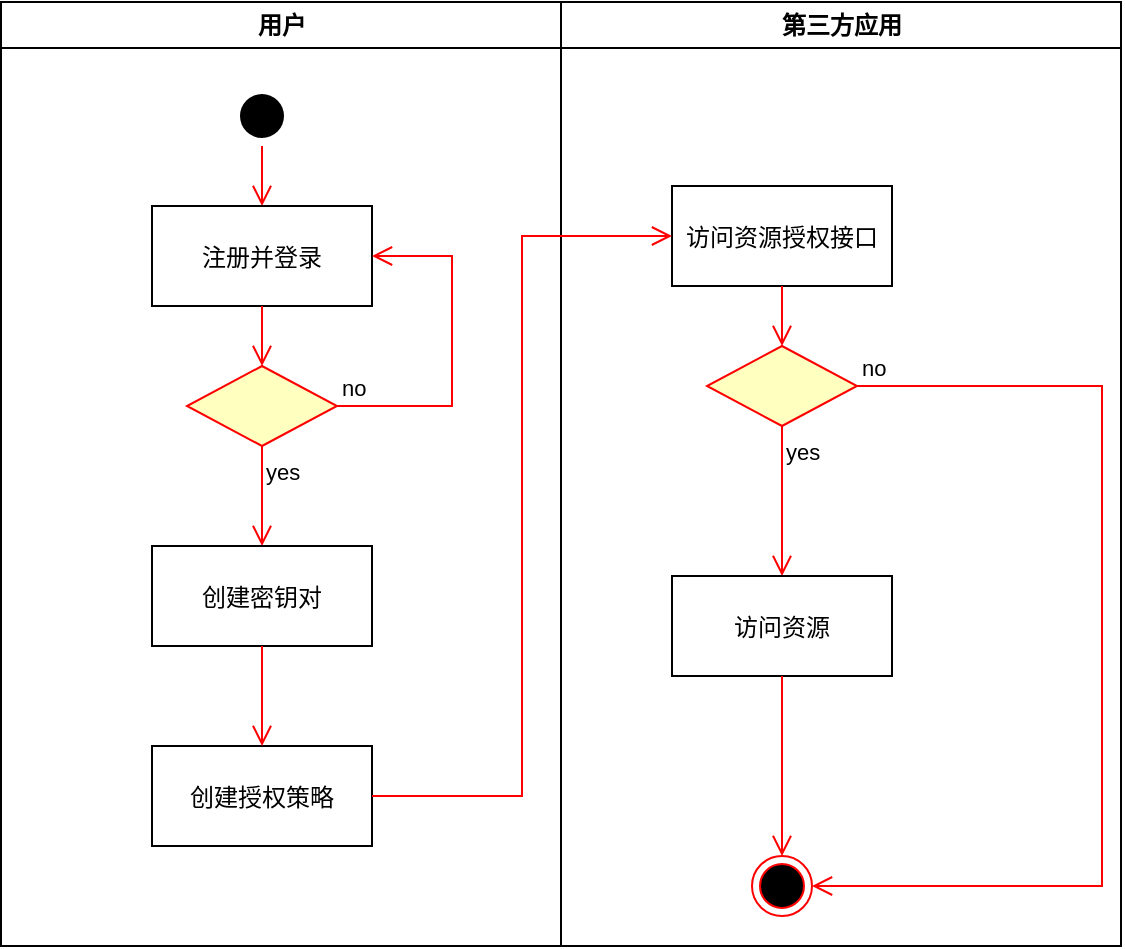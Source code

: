 <mxfile version="21.6.8" type="github">
  <diagram name="Page-1" id="e7e014a7-5840-1c2e-5031-d8a46d1fe8dd">
    <mxGraphModel dx="831" dy="703" grid="1" gridSize="10" guides="1" tooltips="1" connect="1" arrows="1" fold="1" page="1" pageScale="1" pageWidth="1169" pageHeight="826" background="none" math="0" shadow="0">
      <root>
        <mxCell id="0" />
        <mxCell id="1" parent="0" />
        <mxCell id="2" value="用户" style="swimlane;whiteSpace=wrap" parent="1" vertex="1">
          <mxGeometry x="164.5" y="128" width="280" height="472" as="geometry" />
        </mxCell>
        <mxCell id="IQuTiB4CpLmrbH2Nv3R--63" value="" style="ellipse;shape=startState;fillColor=#000000;strokeColor=none;" parent="2" vertex="1">
          <mxGeometry x="115.5" y="42" width="30" height="30" as="geometry" />
        </mxCell>
        <mxCell id="IQuTiB4CpLmrbH2Nv3R--64" value="" style="edgeStyle=elbowEdgeStyle;elbow=horizontal;verticalAlign=bottom;endArrow=open;endSize=8;strokeColor=#FF0000;endFill=1;rounded=0" parent="2" source="IQuTiB4CpLmrbH2Nv3R--63" target="IQuTiB4CpLmrbH2Nv3R--65" edge="1">
          <mxGeometry x="100" y="40" as="geometry">
            <mxPoint x="15" y="200" as="targetPoint" />
          </mxGeometry>
        </mxCell>
        <mxCell id="IQuTiB4CpLmrbH2Nv3R--65" value="注册并登录" style="" parent="2" vertex="1">
          <mxGeometry x="75.5" y="102" width="110" height="50" as="geometry" />
        </mxCell>
        <mxCell id="IQuTiB4CpLmrbH2Nv3R--67" value="" style="rhombus;whiteSpace=wrap;html=1;fontColor=#000000;fillColor=#ffffc0;strokeColor=#ff0000;" parent="2" vertex="1">
          <mxGeometry x="93" y="182" width="75" height="40" as="geometry" />
        </mxCell>
        <mxCell id="IQuTiB4CpLmrbH2Nv3R--68" value="no" style="edgeStyle=orthogonalEdgeStyle;html=1;align=left;verticalAlign=bottom;endArrow=open;endSize=8;strokeColor=#ff0000;rounded=0;entryX=1;entryY=0.5;entryDx=0;entryDy=0;exitX=1;exitY=0.5;exitDx=0;exitDy=0;" parent="2" source="IQuTiB4CpLmrbH2Nv3R--67" target="IQuTiB4CpLmrbH2Nv3R--65" edge="1">
          <mxGeometry x="-1" relative="1" as="geometry">
            <mxPoint x="265.5" y="282" as="targetPoint" />
            <Array as="points">
              <mxPoint x="225.5" y="202" />
              <mxPoint x="225.5" y="127" />
            </Array>
          </mxGeometry>
        </mxCell>
        <mxCell id="IQuTiB4CpLmrbH2Nv3R--69" value="yes" style="edgeStyle=orthogonalEdgeStyle;html=1;align=left;verticalAlign=top;endArrow=open;endSize=8;strokeColor=#ff0000;rounded=0;entryX=0.5;entryY=0;entryDx=0;entryDy=0;" parent="2" source="IQuTiB4CpLmrbH2Nv3R--67" target="IQuTiB4CpLmrbH2Nv3R--71" edge="1">
          <mxGeometry x="-1" relative="1" as="geometry">
            <mxPoint x="125.5" y="362" as="targetPoint" />
            <Array as="points">
              <mxPoint x="130.5" y="272" />
            </Array>
            <mxPoint as="offset" />
          </mxGeometry>
        </mxCell>
        <mxCell id="IQuTiB4CpLmrbH2Nv3R--70" value="" style="edgeStyle=elbowEdgeStyle;elbow=horizontal;verticalAlign=bottom;endArrow=open;endSize=8;strokeColor=#FF0000;endFill=1;rounded=0;entryX=0.5;entryY=0;entryDx=0;entryDy=0;exitX=0.5;exitY=1;exitDx=0;exitDy=0;" parent="2" source="IQuTiB4CpLmrbH2Nv3R--65" target="IQuTiB4CpLmrbH2Nv3R--67" edge="1">
          <mxGeometry x="100" y="40" as="geometry">
            <mxPoint x="130" y="282" as="targetPoint" />
            <mxPoint x="130" y="202" as="sourcePoint" />
          </mxGeometry>
        </mxCell>
        <mxCell id="IQuTiB4CpLmrbH2Nv3R--71" value="创建密钥对" style="" parent="2" vertex="1">
          <mxGeometry x="75.5" y="272" width="110" height="50" as="geometry" />
        </mxCell>
        <mxCell id="IQuTiB4CpLmrbH2Nv3R--72" value="创建授权策略" style="" parent="2" vertex="1">
          <mxGeometry x="75.5" y="372" width="110" height="50" as="geometry" />
        </mxCell>
        <mxCell id="IQuTiB4CpLmrbH2Nv3R--73" value="" style="edgeStyle=elbowEdgeStyle;elbow=horizontal;verticalAlign=bottom;endArrow=open;endSize=8;strokeColor=#FF0000;endFill=1;rounded=0;entryX=0.5;entryY=0;entryDx=0;entryDy=0;exitX=0.5;exitY=1;exitDx=0;exitDy=0;" parent="2" source="IQuTiB4CpLmrbH2Nv3R--71" target="IQuTiB4CpLmrbH2Nv3R--72" edge="1">
          <mxGeometry x="100" y="40" as="geometry">
            <mxPoint x="140.5" y="192" as="targetPoint" />
            <mxPoint x="140.5" y="162" as="sourcePoint" />
          </mxGeometry>
        </mxCell>
        <mxCell id="3" value="第三方应用" style="swimlane;whiteSpace=wrap" parent="1" vertex="1">
          <mxGeometry x="444.5" y="128" width="280" height="472" as="geometry" />
        </mxCell>
        <mxCell id="IQuTiB4CpLmrbH2Nv3R--77" value="访问资源授权接口" style="" parent="3" vertex="1">
          <mxGeometry x="55.5" y="92" width="110" height="50" as="geometry" />
        </mxCell>
        <mxCell id="IQuTiB4CpLmrbH2Nv3R--78" value="" style="rhombus;whiteSpace=wrap;html=1;fontColor=#000000;fillColor=#ffffc0;strokeColor=#ff0000;" parent="3" vertex="1">
          <mxGeometry x="73" y="172" width="75" height="40" as="geometry" />
        </mxCell>
        <mxCell id="IQuTiB4CpLmrbH2Nv3R--79" value="no" style="edgeStyle=orthogonalEdgeStyle;html=1;align=left;verticalAlign=bottom;endArrow=open;endSize=8;strokeColor=#ff0000;rounded=0;entryX=1;entryY=0.5;entryDx=0;entryDy=0;exitX=1;exitY=0.5;exitDx=0;exitDy=0;" parent="3" source="IQuTiB4CpLmrbH2Nv3R--78" target="IQuTiB4CpLmrbH2Nv3R--83" edge="1">
          <mxGeometry x="-1" relative="1" as="geometry">
            <mxPoint x="245.5" y="272" as="targetPoint" />
            <Array as="points">
              <mxPoint x="270.5" y="192" />
              <mxPoint x="270.5" y="442" />
            </Array>
          </mxGeometry>
        </mxCell>
        <mxCell id="IQuTiB4CpLmrbH2Nv3R--80" value="" style="edgeStyle=elbowEdgeStyle;elbow=horizontal;verticalAlign=bottom;endArrow=open;endSize=8;strokeColor=#FF0000;endFill=1;rounded=0;entryX=0.5;entryY=0;entryDx=0;entryDy=0;exitX=0.5;exitY=1;exitDx=0;exitDy=0;" parent="3" source="IQuTiB4CpLmrbH2Nv3R--77" target="IQuTiB4CpLmrbH2Nv3R--78" edge="1">
          <mxGeometry x="-180" y="40" as="geometry">
            <mxPoint x="110" y="272" as="targetPoint" />
            <mxPoint x="110" y="192" as="sourcePoint" />
          </mxGeometry>
        </mxCell>
        <mxCell id="IQuTiB4CpLmrbH2Nv3R--81" value="yes" style="edgeStyle=orthogonalEdgeStyle;html=1;align=left;verticalAlign=top;endArrow=open;endSize=8;strokeColor=#ff0000;rounded=0;exitX=0.5;exitY=1;exitDx=0;exitDy=0;" parent="3" source="IQuTiB4CpLmrbH2Nv3R--78" edge="1">
          <mxGeometry x="-1" relative="1" as="geometry">
            <mxPoint x="110.5" y="287" as="targetPoint" />
            <mxPoint x="-124.5" y="227" as="sourcePoint" />
            <Array as="points">
              <mxPoint x="110.5" y="277" />
            </Array>
            <mxPoint as="offset" />
          </mxGeometry>
        </mxCell>
        <mxCell id="IQuTiB4CpLmrbH2Nv3R--82" value="访问资源" style="" parent="3" vertex="1">
          <mxGeometry x="55.5" y="287" width="110" height="50" as="geometry" />
        </mxCell>
        <mxCell id="IQuTiB4CpLmrbH2Nv3R--83" value="" style="ellipse;shape=endState;fillColor=#000000;strokeColor=#ff0000" parent="3" vertex="1">
          <mxGeometry x="95.5" y="427" width="30" height="30" as="geometry" />
        </mxCell>
        <mxCell id="IQuTiB4CpLmrbH2Nv3R--84" value="" style="edgeStyle=elbowEdgeStyle;elbow=horizontal;verticalAlign=bottom;endArrow=open;endSize=8;strokeColor=#FF0000;endFill=1;rounded=0;entryX=0.5;entryY=0;entryDx=0;entryDy=0;exitX=0.5;exitY=1;exitDx=0;exitDy=0;" parent="3" source="IQuTiB4CpLmrbH2Nv3R--82" target="IQuTiB4CpLmrbH2Nv3R--83" edge="1">
          <mxGeometry x="-180" y="40" as="geometry">
            <mxPoint x="-125" y="477" as="targetPoint" />
            <mxPoint x="-125" y="427" as="sourcePoint" />
          </mxGeometry>
        </mxCell>
        <mxCell id="IQuTiB4CpLmrbH2Nv3R--89" value="" style="edgeStyle=elbowEdgeStyle;elbow=horizontal;verticalAlign=bottom;endArrow=open;endSize=8;strokeColor=#FF0000;endFill=1;rounded=0;entryX=0;entryY=0.5;entryDx=0;entryDy=0;exitX=1;exitY=0.5;exitDx=0;exitDy=0;" parent="1" source="IQuTiB4CpLmrbH2Nv3R--72" target="IQuTiB4CpLmrbH2Nv3R--77" edge="1">
          <mxGeometry x="100" y="40" as="geometry">
            <mxPoint x="305.5" y="510" as="targetPoint" />
            <mxPoint x="305.5" y="460" as="sourcePoint" />
          </mxGeometry>
        </mxCell>
      </root>
    </mxGraphModel>
  </diagram>
</mxfile>
